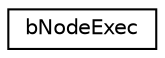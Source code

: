 digraph G
{
  edge [fontname="Helvetica",fontsize="10",labelfontname="Helvetica",labelfontsize="10"];
  node [fontname="Helvetica",fontsize="10",shape=record];
  rankdir=LR;
  Node1 [label="bNodeExec",height=0.2,width=0.4,color="black", fillcolor="white", style="filled",URL="$d5/dd4/structbNodeExec.html"];
}
